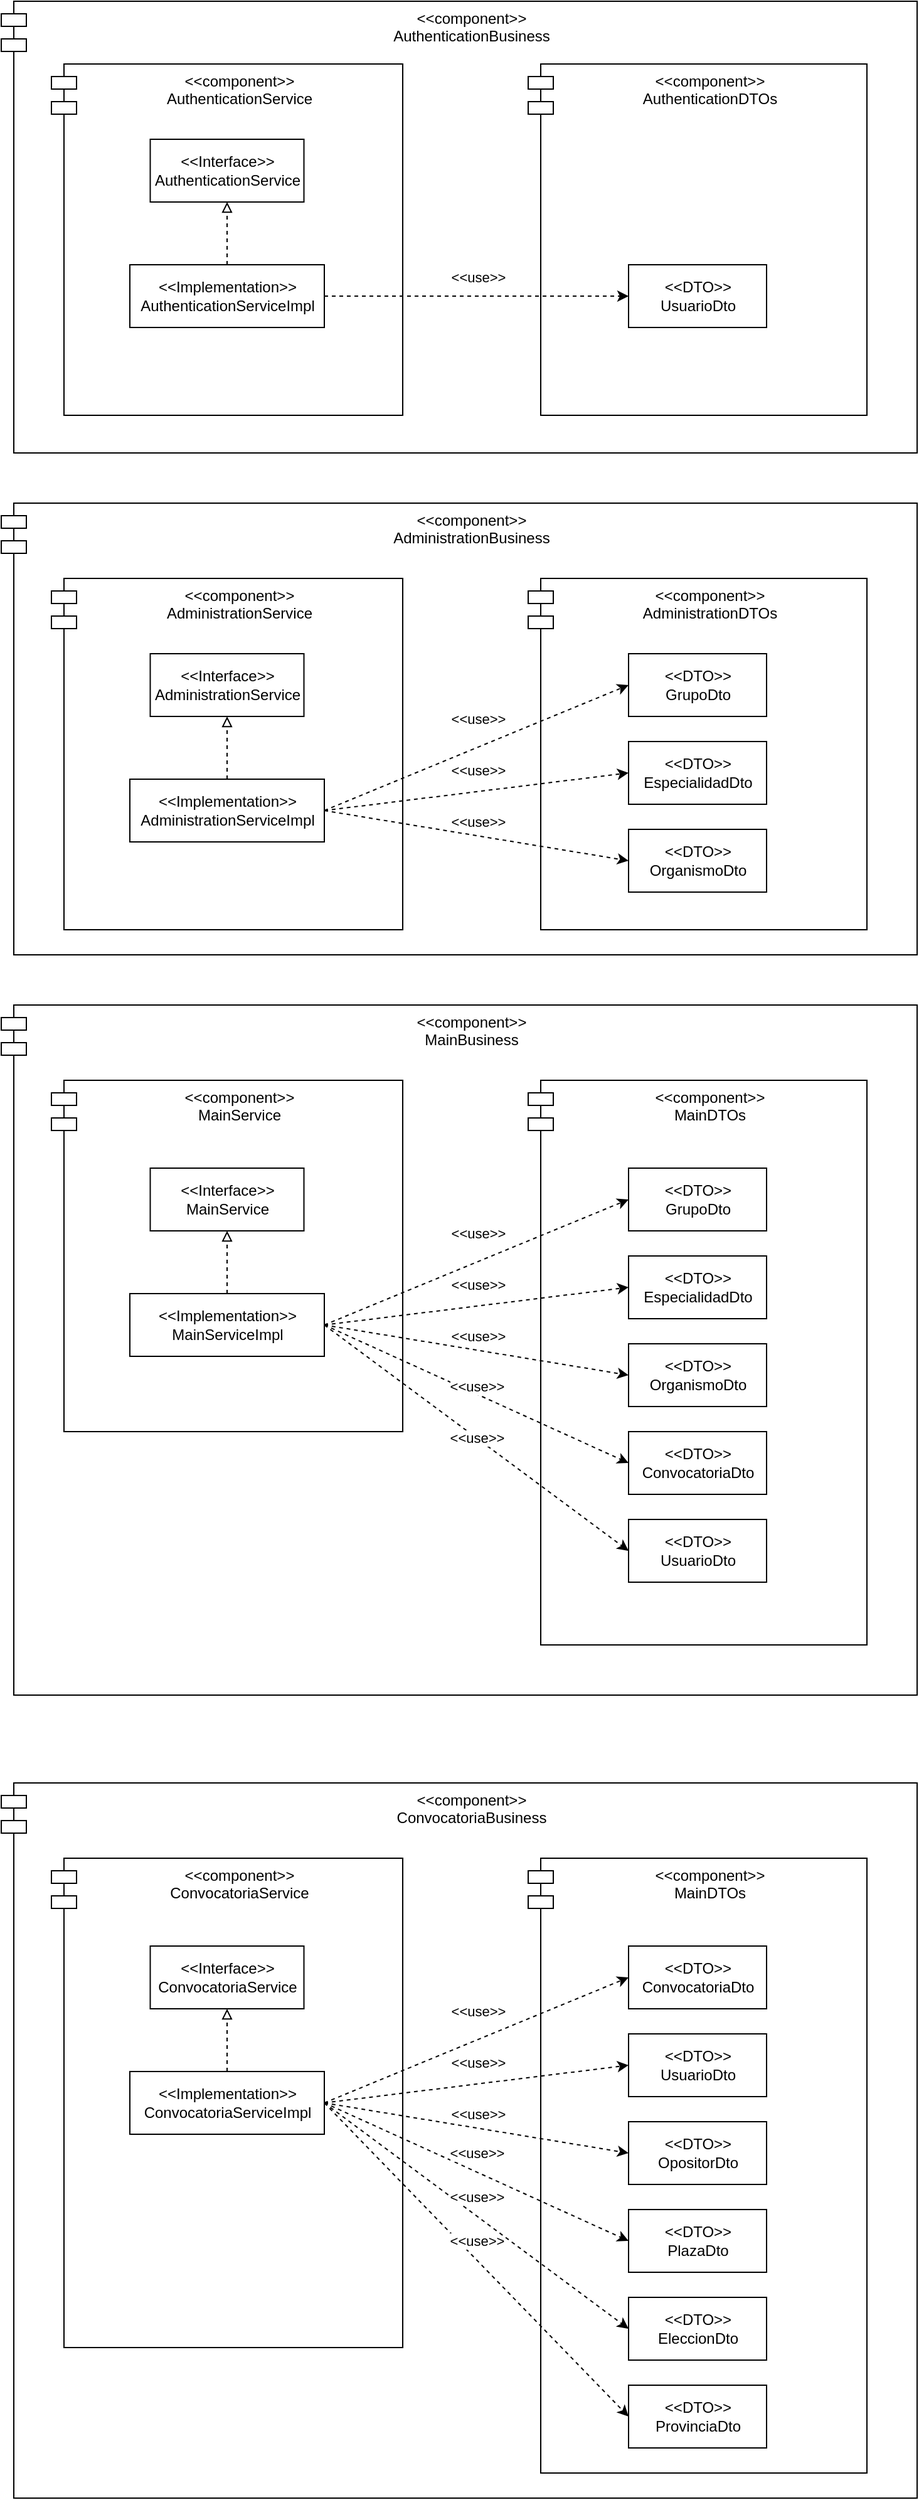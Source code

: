 <mxfile version="17.1.2" type="github">
  <diagram id="jmIH7N42caOvKsFyoirR" name="Page-1">
    <mxGraphModel dx="1422" dy="752" grid="1" gridSize="10" guides="1" tooltips="1" connect="1" arrows="1" fold="1" page="1" pageScale="1" pageWidth="827" pageHeight="1169" math="0" shadow="0">
      <root>
        <mxCell id="0" />
        <mxCell id="1" parent="0" />
        <mxCell id="muXD6YrY-UIbCJYSaRgn-1" value="&lt;&lt;component&gt;&gt;&#xa;AuthenticationBusiness" style="shape=module;align=left;spacingLeft=20;align=center;verticalAlign=top;" parent="1" vertex="1">
          <mxGeometry x="30" y="40" width="730" height="360" as="geometry" />
        </mxCell>
        <mxCell id="muXD6YrY-UIbCJYSaRgn-2" value="&lt;&lt;component&gt;&gt;&#xa;AuthenticationService" style="shape=module;align=left;spacingLeft=20;align=center;verticalAlign=top;" parent="1" vertex="1">
          <mxGeometry x="70" y="90" width="280" height="280" as="geometry" />
        </mxCell>
        <mxCell id="muXD6YrY-UIbCJYSaRgn-3" value="&lt;&lt;component&gt;&gt;&#xa;AuthenticationDTOs" style="shape=module;align=left;spacingLeft=20;align=center;verticalAlign=top;" parent="1" vertex="1">
          <mxGeometry x="450" y="90" width="270" height="280" as="geometry" />
        </mxCell>
        <mxCell id="muXD6YrY-UIbCJYSaRgn-4" value="&amp;lt;&amp;lt;DTO&amp;gt;&amp;gt;&lt;br&gt;UsuarioDto" style="html=1;" parent="1" vertex="1">
          <mxGeometry x="530" y="250" width="110" height="50" as="geometry" />
        </mxCell>
        <mxCell id="muXD6YrY-UIbCJYSaRgn-6" value="&amp;lt;&amp;lt;Interface&amp;gt;&amp;gt;&lt;br&gt;AuthenticationService" style="html=1;" parent="1" vertex="1">
          <mxGeometry x="148.75" y="150" width="122.5" height="50" as="geometry" />
        </mxCell>
        <mxCell id="muXD6YrY-UIbCJYSaRgn-7" value="&amp;lt;&amp;lt;Implementation&amp;gt;&amp;gt;&lt;br&gt;AuthenticationServiceImpl" style="html=1;" parent="1" vertex="1">
          <mxGeometry x="132.5" y="250" width="155" height="50" as="geometry" />
        </mxCell>
        <mxCell id="muXD6YrY-UIbCJYSaRgn-9" value="" style="endArrow=classic;html=1;rounded=0;entryX=0;entryY=0.5;entryDx=0;entryDy=0;dashed=1;exitX=1;exitY=0.5;exitDx=0;exitDy=0;" parent="1" source="muXD6YrY-UIbCJYSaRgn-7" target="muXD6YrY-UIbCJYSaRgn-4" edge="1">
          <mxGeometry width="50" height="50" relative="1" as="geometry">
            <mxPoint x="410" y="20" as="sourcePoint" />
            <mxPoint x="440" y="240" as="targetPoint" />
          </mxGeometry>
        </mxCell>
        <mxCell id="muXD6YrY-UIbCJYSaRgn-10" value="&amp;lt;&amp;lt;use&amp;gt;&amp;gt;" style="edgeLabel;html=1;align=center;verticalAlign=middle;resizable=0;points=[];" parent="muXD6YrY-UIbCJYSaRgn-9" vertex="1" connectable="0">
          <mxGeometry x="0.162" y="-1" relative="1" as="geometry">
            <mxPoint x="-19" y="-16" as="offset" />
          </mxGeometry>
        </mxCell>
        <mxCell id="muXD6YrY-UIbCJYSaRgn-15" value="" style="endArrow=block;html=1;rounded=0;entryX=0.5;entryY=1;entryDx=0;entryDy=0;dashed=1;exitX=0.5;exitY=0;exitDx=0;exitDy=0;endFill=0;" parent="1" source="muXD6YrY-UIbCJYSaRgn-7" target="muXD6YrY-UIbCJYSaRgn-6" edge="1">
          <mxGeometry width="50" height="50" relative="1" as="geometry">
            <mxPoint x="300" y="285" as="sourcePoint" />
            <mxPoint x="540" y="185" as="targetPoint" />
          </mxGeometry>
        </mxCell>
        <mxCell id="g3KSBir4U5HTZaD_zbtl-1" value="&lt;&lt;component&gt;&gt;&#xa;AdministrationBusiness" style="shape=module;align=left;spacingLeft=20;align=center;verticalAlign=top;" vertex="1" parent="1">
          <mxGeometry x="30" y="440" width="730" height="360" as="geometry" />
        </mxCell>
        <mxCell id="g3KSBir4U5HTZaD_zbtl-2" value="&lt;&lt;component&gt;&gt;&#xa;AdministrationService" style="shape=module;align=left;spacingLeft=20;align=center;verticalAlign=top;" vertex="1" parent="1">
          <mxGeometry x="70" y="500" width="280" height="280" as="geometry" />
        </mxCell>
        <mxCell id="g3KSBir4U5HTZaD_zbtl-3" value="&lt;&lt;component&gt;&gt;&#xa;AdministrationDTOs" style="shape=module;align=left;spacingLeft=20;align=center;verticalAlign=top;" vertex="1" parent="1">
          <mxGeometry x="450" y="500" width="270" height="280" as="geometry" />
        </mxCell>
        <mxCell id="g3KSBir4U5HTZaD_zbtl-4" value="&lt;div&gt;&amp;lt;&amp;lt;DTO&amp;gt;&amp;gt;&lt;/div&gt;&lt;div&gt;OrganismoDto&lt;/div&gt;" style="html=1;" vertex="1" parent="1">
          <mxGeometry x="530" y="700" width="110" height="50" as="geometry" />
        </mxCell>
        <mxCell id="g3KSBir4U5HTZaD_zbtl-5" value="&amp;lt;&amp;lt;Interface&amp;gt;&amp;gt;&lt;br&gt;AdministrationService" style="html=1;" vertex="1" parent="1">
          <mxGeometry x="148.75" y="560" width="122.5" height="50" as="geometry" />
        </mxCell>
        <mxCell id="g3KSBir4U5HTZaD_zbtl-6" value="&amp;lt;&amp;lt;Implementation&amp;gt;&amp;gt;&lt;br&gt;AdministrationServiceImpl" style="html=1;" vertex="1" parent="1">
          <mxGeometry x="132.5" y="660" width="155" height="50" as="geometry" />
        </mxCell>
        <mxCell id="g3KSBir4U5HTZaD_zbtl-7" value="" style="endArrow=classic;html=1;rounded=0;entryX=0;entryY=0.5;entryDx=0;entryDy=0;dashed=1;exitX=1;exitY=0.5;exitDx=0;exitDy=0;" edge="1" parent="1" source="g3KSBir4U5HTZaD_zbtl-6" target="g3KSBir4U5HTZaD_zbtl-4">
          <mxGeometry width="50" height="50" relative="1" as="geometry">
            <mxPoint x="410" y="430" as="sourcePoint" />
            <mxPoint x="440" y="650" as="targetPoint" />
          </mxGeometry>
        </mxCell>
        <mxCell id="g3KSBir4U5HTZaD_zbtl-8" value="&amp;lt;&amp;lt;use&amp;gt;&amp;gt;" style="edgeLabel;html=1;align=center;verticalAlign=middle;resizable=0;points=[];" vertex="1" connectable="0" parent="g3KSBir4U5HTZaD_zbtl-7">
          <mxGeometry x="0.162" y="-1" relative="1" as="geometry">
            <mxPoint x="-19" y="-16" as="offset" />
          </mxGeometry>
        </mxCell>
        <mxCell id="g3KSBir4U5HTZaD_zbtl-9" value="" style="endArrow=block;html=1;rounded=0;entryX=0.5;entryY=1;entryDx=0;entryDy=0;dashed=1;exitX=0.5;exitY=0;exitDx=0;exitDy=0;endFill=0;" edge="1" parent="1" source="g3KSBir4U5HTZaD_zbtl-6" target="g3KSBir4U5HTZaD_zbtl-5">
          <mxGeometry width="50" height="50" relative="1" as="geometry">
            <mxPoint x="300" y="695" as="sourcePoint" />
            <mxPoint x="540" y="595" as="targetPoint" />
          </mxGeometry>
        </mxCell>
        <mxCell id="g3KSBir4U5HTZaD_zbtl-10" value="&lt;div&gt;&amp;lt;&amp;lt;DTO&amp;gt;&amp;gt;&lt;/div&gt;&lt;div&gt;GrupoDto&lt;/div&gt;" style="html=1;" vertex="1" parent="1">
          <mxGeometry x="530" y="560" width="110" height="50" as="geometry" />
        </mxCell>
        <mxCell id="g3KSBir4U5HTZaD_zbtl-11" value="&lt;div&gt;&amp;lt;&amp;lt;DTO&amp;gt;&amp;gt;&lt;/div&gt;&lt;div&gt;EspecialidadDto&lt;/div&gt;" style="html=1;" vertex="1" parent="1">
          <mxGeometry x="530" y="630" width="110" height="50" as="geometry" />
        </mxCell>
        <mxCell id="g3KSBir4U5HTZaD_zbtl-12" value="" style="endArrow=classic;html=1;rounded=0;entryX=0;entryY=0.5;entryDx=0;entryDy=0;dashed=1;exitX=1;exitY=0.5;exitDx=0;exitDy=0;" edge="1" parent="1" source="g3KSBir4U5HTZaD_zbtl-6" target="g3KSBir4U5HTZaD_zbtl-11">
          <mxGeometry width="50" height="50" relative="1" as="geometry">
            <mxPoint x="297.5" y="695" as="sourcePoint" />
            <mxPoint x="540" y="735" as="targetPoint" />
          </mxGeometry>
        </mxCell>
        <mxCell id="g3KSBir4U5HTZaD_zbtl-13" value="&amp;lt;&amp;lt;use&amp;gt;&amp;gt;" style="edgeLabel;html=1;align=center;verticalAlign=middle;resizable=0;points=[];" vertex="1" connectable="0" parent="g3KSBir4U5HTZaD_zbtl-12">
          <mxGeometry x="0.162" y="-1" relative="1" as="geometry">
            <mxPoint x="-19" y="-16" as="offset" />
          </mxGeometry>
        </mxCell>
        <mxCell id="g3KSBir4U5HTZaD_zbtl-14" value="" style="endArrow=classic;html=1;rounded=0;entryX=0;entryY=0.5;entryDx=0;entryDy=0;dashed=1;exitX=1;exitY=0.5;exitDx=0;exitDy=0;" edge="1" parent="1" source="g3KSBir4U5HTZaD_zbtl-6" target="g3KSBir4U5HTZaD_zbtl-10">
          <mxGeometry width="50" height="50" relative="1" as="geometry">
            <mxPoint x="307.5" y="705" as="sourcePoint" />
            <mxPoint x="550" y="745" as="targetPoint" />
          </mxGeometry>
        </mxCell>
        <mxCell id="g3KSBir4U5HTZaD_zbtl-15" value="&amp;lt;&amp;lt;use&amp;gt;&amp;gt;" style="edgeLabel;html=1;align=center;verticalAlign=middle;resizable=0;points=[];" vertex="1" connectable="0" parent="g3KSBir4U5HTZaD_zbtl-14">
          <mxGeometry x="0.162" y="-1" relative="1" as="geometry">
            <mxPoint x="-19" y="-16" as="offset" />
          </mxGeometry>
        </mxCell>
        <mxCell id="g3KSBir4U5HTZaD_zbtl-16" value="&lt;&lt;component&gt;&gt;&#xa;MainBusiness" style="shape=module;align=left;spacingLeft=20;align=center;verticalAlign=top;" vertex="1" parent="1">
          <mxGeometry x="30" y="840" width="730" height="550" as="geometry" />
        </mxCell>
        <mxCell id="g3KSBir4U5HTZaD_zbtl-17" value="&lt;&lt;component&gt;&gt;&#xa;MainService" style="shape=module;align=left;spacingLeft=20;align=center;verticalAlign=top;" vertex="1" parent="1">
          <mxGeometry x="70" y="900" width="280" height="280" as="geometry" />
        </mxCell>
        <mxCell id="g3KSBir4U5HTZaD_zbtl-18" value="&lt;&lt;component&gt;&gt;&#xa;MainDTOs" style="shape=module;align=left;spacingLeft=20;align=center;verticalAlign=top;" vertex="1" parent="1">
          <mxGeometry x="450" y="900" width="270" height="450" as="geometry" />
        </mxCell>
        <mxCell id="g3KSBir4U5HTZaD_zbtl-19" value="&lt;div&gt;&amp;lt;&amp;lt;DTO&amp;gt;&amp;gt;&lt;/div&gt;&lt;div&gt;OrganismoDto&lt;/div&gt;" style="html=1;" vertex="1" parent="1">
          <mxGeometry x="530" y="1110" width="110" height="50" as="geometry" />
        </mxCell>
        <mxCell id="g3KSBir4U5HTZaD_zbtl-20" value="&amp;lt;&amp;lt;Interface&amp;gt;&amp;gt;&lt;br&gt;MainService" style="html=1;" vertex="1" parent="1">
          <mxGeometry x="148.75" y="970" width="122.5" height="50" as="geometry" />
        </mxCell>
        <mxCell id="g3KSBir4U5HTZaD_zbtl-21" value="&amp;lt;&amp;lt;Implementation&amp;gt;&amp;gt;&lt;br&gt;MainServiceImpl" style="html=1;" vertex="1" parent="1">
          <mxGeometry x="132.5" y="1070" width="155" height="50" as="geometry" />
        </mxCell>
        <mxCell id="g3KSBir4U5HTZaD_zbtl-22" value="" style="endArrow=classic;html=1;rounded=0;entryX=0;entryY=0.5;entryDx=0;entryDy=0;dashed=1;exitX=1;exitY=0.5;exitDx=0;exitDy=0;" edge="1" parent="1" source="g3KSBir4U5HTZaD_zbtl-21" target="g3KSBir4U5HTZaD_zbtl-19">
          <mxGeometry width="50" height="50" relative="1" as="geometry">
            <mxPoint x="410" y="840" as="sourcePoint" />
            <mxPoint x="440" y="1060" as="targetPoint" />
          </mxGeometry>
        </mxCell>
        <mxCell id="g3KSBir4U5HTZaD_zbtl-23" value="&amp;lt;&amp;lt;use&amp;gt;&amp;gt;" style="edgeLabel;html=1;align=center;verticalAlign=middle;resizable=0;points=[];" vertex="1" connectable="0" parent="g3KSBir4U5HTZaD_zbtl-22">
          <mxGeometry x="0.162" y="-1" relative="1" as="geometry">
            <mxPoint x="-19" y="-16" as="offset" />
          </mxGeometry>
        </mxCell>
        <mxCell id="g3KSBir4U5HTZaD_zbtl-24" value="" style="endArrow=block;html=1;rounded=0;entryX=0.5;entryY=1;entryDx=0;entryDy=0;dashed=1;exitX=0.5;exitY=0;exitDx=0;exitDy=0;endFill=0;" edge="1" parent="1" source="g3KSBir4U5HTZaD_zbtl-21" target="g3KSBir4U5HTZaD_zbtl-20">
          <mxGeometry width="50" height="50" relative="1" as="geometry">
            <mxPoint x="300" y="1105" as="sourcePoint" />
            <mxPoint x="540" y="1005" as="targetPoint" />
          </mxGeometry>
        </mxCell>
        <mxCell id="g3KSBir4U5HTZaD_zbtl-25" value="&lt;div&gt;&amp;lt;&amp;lt;DTO&amp;gt;&amp;gt;&lt;/div&gt;&lt;div&gt;GrupoDto&lt;/div&gt;" style="html=1;" vertex="1" parent="1">
          <mxGeometry x="530" y="970" width="110" height="50" as="geometry" />
        </mxCell>
        <mxCell id="g3KSBir4U5HTZaD_zbtl-26" value="&lt;div&gt;&amp;lt;&amp;lt;DTO&amp;gt;&amp;gt;&lt;/div&gt;&lt;div&gt;EspecialidadDto&lt;/div&gt;" style="html=1;" vertex="1" parent="1">
          <mxGeometry x="530" y="1040" width="110" height="50" as="geometry" />
        </mxCell>
        <mxCell id="g3KSBir4U5HTZaD_zbtl-27" value="" style="endArrow=classic;html=1;rounded=0;entryX=0;entryY=0.5;entryDx=0;entryDy=0;dashed=1;exitX=1;exitY=0.5;exitDx=0;exitDy=0;" edge="1" parent="1" source="g3KSBir4U5HTZaD_zbtl-21" target="g3KSBir4U5HTZaD_zbtl-26">
          <mxGeometry width="50" height="50" relative="1" as="geometry">
            <mxPoint x="297.5" y="1105" as="sourcePoint" />
            <mxPoint x="540" y="1145" as="targetPoint" />
          </mxGeometry>
        </mxCell>
        <mxCell id="g3KSBir4U5HTZaD_zbtl-28" value="&amp;lt;&amp;lt;use&amp;gt;&amp;gt;" style="edgeLabel;html=1;align=center;verticalAlign=middle;resizable=0;points=[];" vertex="1" connectable="0" parent="g3KSBir4U5HTZaD_zbtl-27">
          <mxGeometry x="0.162" y="-1" relative="1" as="geometry">
            <mxPoint x="-19" y="-16" as="offset" />
          </mxGeometry>
        </mxCell>
        <mxCell id="g3KSBir4U5HTZaD_zbtl-29" value="" style="endArrow=classic;html=1;rounded=0;entryX=0;entryY=0.5;entryDx=0;entryDy=0;dashed=1;exitX=1;exitY=0.5;exitDx=0;exitDy=0;" edge="1" parent="1" source="g3KSBir4U5HTZaD_zbtl-21" target="g3KSBir4U5HTZaD_zbtl-25">
          <mxGeometry width="50" height="50" relative="1" as="geometry">
            <mxPoint x="307.5" y="1115" as="sourcePoint" />
            <mxPoint x="550" y="1155" as="targetPoint" />
          </mxGeometry>
        </mxCell>
        <mxCell id="g3KSBir4U5HTZaD_zbtl-30" value="&amp;lt;&amp;lt;use&amp;gt;&amp;gt;" style="edgeLabel;html=1;align=center;verticalAlign=middle;resizable=0;points=[];" vertex="1" connectable="0" parent="g3KSBir4U5HTZaD_zbtl-29">
          <mxGeometry x="0.162" y="-1" relative="1" as="geometry">
            <mxPoint x="-19" y="-16" as="offset" />
          </mxGeometry>
        </mxCell>
        <mxCell id="g3KSBir4U5HTZaD_zbtl-31" value="&lt;&lt;component&gt;&gt;&#xa;ConvocatoriaBusiness" style="shape=module;align=left;spacingLeft=20;align=center;verticalAlign=top;" vertex="1" parent="1">
          <mxGeometry x="30" y="1460" width="730" height="570" as="geometry" />
        </mxCell>
        <mxCell id="g3KSBir4U5HTZaD_zbtl-32" value="&lt;&lt;component&gt;&gt;&#xa;ConvocatoriaService" style="shape=module;align=left;spacingLeft=20;align=center;verticalAlign=top;" vertex="1" parent="1">
          <mxGeometry x="70" y="1520" width="280" height="390" as="geometry" />
        </mxCell>
        <mxCell id="g3KSBir4U5HTZaD_zbtl-33" value="&lt;&lt;component&gt;&gt;&#xa;MainDTOs" style="shape=module;align=left;spacingLeft=20;align=center;verticalAlign=top;" vertex="1" parent="1">
          <mxGeometry x="450" y="1520" width="270" height="490" as="geometry" />
        </mxCell>
        <mxCell id="g3KSBir4U5HTZaD_zbtl-34" value="&lt;div&gt;&amp;lt;&amp;lt;DTO&amp;gt;&amp;gt;&lt;/div&gt;&lt;div&gt;ProvinciaDto&lt;/div&gt;" style="html=1;" vertex="1" parent="1">
          <mxGeometry x="530" y="1940" width="110" height="50" as="geometry" />
        </mxCell>
        <mxCell id="g3KSBir4U5HTZaD_zbtl-35" value="&amp;lt;&amp;lt;Interface&amp;gt;&amp;gt;&lt;br&gt;ConvocatoriaService" style="html=1;" vertex="1" parent="1">
          <mxGeometry x="148.75" y="1590" width="122.5" height="50" as="geometry" />
        </mxCell>
        <mxCell id="g3KSBir4U5HTZaD_zbtl-36" value="&amp;lt;&amp;lt;Implementation&amp;gt;&amp;gt;&lt;br&gt;ConvocatoriaServiceImpl" style="html=1;" vertex="1" parent="1">
          <mxGeometry x="132.5" y="1690" width="155" height="50" as="geometry" />
        </mxCell>
        <mxCell id="g3KSBir4U5HTZaD_zbtl-37" value="" style="endArrow=classic;html=1;rounded=0;entryX=0;entryY=0.5;entryDx=0;entryDy=0;dashed=1;exitX=1;exitY=0.5;exitDx=0;exitDy=0;" edge="1" parent="1" source="g3KSBir4U5HTZaD_zbtl-36" target="g3KSBir4U5HTZaD_zbtl-34">
          <mxGeometry width="50" height="50" relative="1" as="geometry">
            <mxPoint x="410" y="1460" as="sourcePoint" />
            <mxPoint x="440" y="1680" as="targetPoint" />
          </mxGeometry>
        </mxCell>
        <mxCell id="g3KSBir4U5HTZaD_zbtl-38" value="&amp;lt;&amp;lt;use&amp;gt;&amp;gt;" style="edgeLabel;html=1;align=center;verticalAlign=middle;resizable=0;points=[];" vertex="1" connectable="0" parent="g3KSBir4U5HTZaD_zbtl-37">
          <mxGeometry x="0.162" y="-1" relative="1" as="geometry">
            <mxPoint x="-19" y="-36" as="offset" />
          </mxGeometry>
        </mxCell>
        <mxCell id="g3KSBir4U5HTZaD_zbtl-39" value="" style="endArrow=block;html=1;rounded=0;entryX=0.5;entryY=1;entryDx=0;entryDy=0;dashed=1;exitX=0.5;exitY=0;exitDx=0;exitDy=0;endFill=0;" edge="1" parent="1" source="g3KSBir4U5HTZaD_zbtl-36" target="g3KSBir4U5HTZaD_zbtl-35">
          <mxGeometry width="50" height="50" relative="1" as="geometry">
            <mxPoint x="300" y="1725" as="sourcePoint" />
            <mxPoint x="540" y="1625" as="targetPoint" />
          </mxGeometry>
        </mxCell>
        <mxCell id="g3KSBir4U5HTZaD_zbtl-40" value="&lt;div&gt;&amp;lt;&amp;lt;DTO&amp;gt;&amp;gt;&lt;/div&gt;&lt;div&gt;ConvocatoriaDto&lt;/div&gt;" style="html=1;" vertex="1" parent="1">
          <mxGeometry x="530" y="1590" width="110" height="50" as="geometry" />
        </mxCell>
        <mxCell id="g3KSBir4U5HTZaD_zbtl-41" value="&lt;div&gt;&amp;lt;&amp;lt;DTO&amp;gt;&amp;gt;&lt;/div&gt;&lt;div&gt;PlazaDto&lt;/div&gt;" style="html=1;" vertex="1" parent="1">
          <mxGeometry x="530" y="1800" width="110" height="50" as="geometry" />
        </mxCell>
        <mxCell id="g3KSBir4U5HTZaD_zbtl-42" value="" style="endArrow=classic;html=1;rounded=0;entryX=0;entryY=0.5;entryDx=0;entryDy=0;dashed=1;exitX=1;exitY=0.5;exitDx=0;exitDy=0;" edge="1" parent="1" source="g3KSBir4U5HTZaD_zbtl-36" target="g3KSBir4U5HTZaD_zbtl-41">
          <mxGeometry width="50" height="50" relative="1" as="geometry">
            <mxPoint x="297.5" y="1725" as="sourcePoint" />
            <mxPoint x="540" y="1765" as="targetPoint" />
          </mxGeometry>
        </mxCell>
        <mxCell id="g3KSBir4U5HTZaD_zbtl-43" value="&amp;lt;&amp;lt;use&amp;gt;&amp;gt;" style="edgeLabel;html=1;align=center;verticalAlign=middle;resizable=0;points=[];" vertex="1" connectable="0" parent="g3KSBir4U5HTZaD_zbtl-42">
          <mxGeometry x="0.162" y="-1" relative="1" as="geometry">
            <mxPoint x="-19" y="-25" as="offset" />
          </mxGeometry>
        </mxCell>
        <mxCell id="g3KSBir4U5HTZaD_zbtl-44" value="" style="endArrow=classic;html=1;rounded=0;entryX=0;entryY=0.5;entryDx=0;entryDy=0;dashed=1;exitX=1;exitY=0.5;exitDx=0;exitDy=0;" edge="1" parent="1" source="g3KSBir4U5HTZaD_zbtl-36" target="g3KSBir4U5HTZaD_zbtl-40">
          <mxGeometry width="50" height="50" relative="1" as="geometry">
            <mxPoint x="307.5" y="1735" as="sourcePoint" />
            <mxPoint x="550" y="1775" as="targetPoint" />
          </mxGeometry>
        </mxCell>
        <mxCell id="g3KSBir4U5HTZaD_zbtl-45" value="&amp;lt;&amp;lt;use&amp;gt;&amp;gt;" style="edgeLabel;html=1;align=center;verticalAlign=middle;resizable=0;points=[];" vertex="1" connectable="0" parent="g3KSBir4U5HTZaD_zbtl-44">
          <mxGeometry x="0.162" y="-1" relative="1" as="geometry">
            <mxPoint x="-19" y="-16" as="offset" />
          </mxGeometry>
        </mxCell>
        <mxCell id="g3KSBir4U5HTZaD_zbtl-46" value="&lt;div&gt;&amp;lt;&amp;lt;DTO&amp;gt;&amp;gt;&lt;/div&gt;&lt;div&gt;UsuarioDto&lt;/div&gt;" style="html=1;" vertex="1" parent="1">
          <mxGeometry x="530" y="1660" width="110" height="50" as="geometry" />
        </mxCell>
        <mxCell id="g3KSBir4U5HTZaD_zbtl-47" value="&lt;div&gt;&amp;lt;&amp;lt;DTO&amp;gt;&amp;gt;&lt;/div&gt;&lt;div&gt;OpositorDto&lt;/div&gt;" style="html=1;" vertex="1" parent="1">
          <mxGeometry x="530" y="1730" width="110" height="50" as="geometry" />
        </mxCell>
        <mxCell id="g3KSBir4U5HTZaD_zbtl-48" value="&lt;div&gt;&amp;lt;&amp;lt;DTO&amp;gt;&amp;gt;&lt;/div&gt;&lt;div&gt;EleccionDto&lt;/div&gt;" style="html=1;" vertex="1" parent="1">
          <mxGeometry x="530" y="1870" width="110" height="50" as="geometry" />
        </mxCell>
        <mxCell id="g3KSBir4U5HTZaD_zbtl-49" value="" style="endArrow=classic;html=1;rounded=0;entryX=0;entryY=0.5;entryDx=0;entryDy=0;dashed=1;exitX=1;exitY=0.5;exitDx=0;exitDy=0;" edge="1" parent="1" source="g3KSBir4U5HTZaD_zbtl-36" target="g3KSBir4U5HTZaD_zbtl-46">
          <mxGeometry width="50" height="50" relative="1" as="geometry">
            <mxPoint x="297.5" y="1725" as="sourcePoint" />
            <mxPoint x="540" y="1625" as="targetPoint" />
          </mxGeometry>
        </mxCell>
        <mxCell id="g3KSBir4U5HTZaD_zbtl-50" value="&amp;lt;&amp;lt;use&amp;gt;&amp;gt;" style="edgeLabel;html=1;align=center;verticalAlign=middle;resizable=0;points=[];" vertex="1" connectable="0" parent="g3KSBir4U5HTZaD_zbtl-49">
          <mxGeometry x="0.162" y="-1" relative="1" as="geometry">
            <mxPoint x="-19" y="-16" as="offset" />
          </mxGeometry>
        </mxCell>
        <mxCell id="g3KSBir4U5HTZaD_zbtl-51" value="" style="endArrow=classic;html=1;rounded=0;entryX=0;entryY=0.5;entryDx=0;entryDy=0;dashed=1;exitX=1;exitY=0.5;exitDx=0;exitDy=0;" edge="1" parent="1" source="g3KSBir4U5HTZaD_zbtl-36" target="g3KSBir4U5HTZaD_zbtl-47">
          <mxGeometry width="50" height="50" relative="1" as="geometry">
            <mxPoint x="307.5" y="1735" as="sourcePoint" />
            <mxPoint x="550" y="1635" as="targetPoint" />
          </mxGeometry>
        </mxCell>
        <mxCell id="g3KSBir4U5HTZaD_zbtl-52" value="&amp;lt;&amp;lt;use&amp;gt;&amp;gt;" style="edgeLabel;html=1;align=center;verticalAlign=middle;resizable=0;points=[];" vertex="1" connectable="0" parent="g3KSBir4U5HTZaD_zbtl-51">
          <mxGeometry x="0.162" y="-1" relative="1" as="geometry">
            <mxPoint x="-19" y="-16" as="offset" />
          </mxGeometry>
        </mxCell>
        <mxCell id="g3KSBir4U5HTZaD_zbtl-53" value="" style="endArrow=classic;html=1;rounded=0;entryX=0;entryY=0.5;entryDx=0;entryDy=0;dashed=1;exitX=1;exitY=0.5;exitDx=0;exitDy=0;" edge="1" parent="1" source="g3KSBir4U5HTZaD_zbtl-36" target="g3KSBir4U5HTZaD_zbtl-48">
          <mxGeometry width="50" height="50" relative="1" as="geometry">
            <mxPoint x="317.5" y="1745" as="sourcePoint" />
            <mxPoint x="560" y="1645" as="targetPoint" />
          </mxGeometry>
        </mxCell>
        <mxCell id="g3KSBir4U5HTZaD_zbtl-54" value="&amp;lt;&amp;lt;use&amp;gt;&amp;gt;" style="edgeLabel;html=1;align=center;verticalAlign=middle;resizable=0;points=[];" vertex="1" connectable="0" parent="g3KSBir4U5HTZaD_zbtl-53">
          <mxGeometry x="0.162" y="-1" relative="1" as="geometry">
            <mxPoint x="-19" y="-31" as="offset" />
          </mxGeometry>
        </mxCell>
        <mxCell id="g3KSBir4U5HTZaD_zbtl-55" value="&lt;div&gt;&amp;lt;&amp;lt;DTO&amp;gt;&amp;gt;&lt;/div&gt;&lt;div&gt;ConvocatoriaDto&lt;/div&gt;" style="html=1;" vertex="1" parent="1">
          <mxGeometry x="530" y="1180" width="110" height="50" as="geometry" />
        </mxCell>
        <mxCell id="g3KSBir4U5HTZaD_zbtl-56" value="" style="endArrow=classic;html=1;rounded=0;entryX=0;entryY=0.5;entryDx=0;entryDy=0;dashed=1;exitX=1;exitY=0.5;exitDx=0;exitDy=0;" edge="1" parent="1" target="g3KSBir4U5HTZaD_zbtl-55" source="g3KSBir4U5HTZaD_zbtl-21">
          <mxGeometry width="50" height="50" relative="1" as="geometry">
            <mxPoint x="287.5" y="1305" as="sourcePoint" />
            <mxPoint x="550" y="1365" as="targetPoint" />
          </mxGeometry>
        </mxCell>
        <mxCell id="g3KSBir4U5HTZaD_zbtl-57" value="&amp;lt;&amp;lt;use&amp;gt;&amp;gt;" style="edgeLabel;html=1;align=center;verticalAlign=middle;resizable=0;points=[];" vertex="1" connectable="0" parent="g3KSBir4U5HTZaD_zbtl-56">
          <mxGeometry x="0.162" y="-1" relative="1" as="geometry">
            <mxPoint x="-19" y="-16" as="offset" />
          </mxGeometry>
        </mxCell>
        <mxCell id="g3KSBir4U5HTZaD_zbtl-58" value="&lt;div&gt;&amp;lt;&amp;lt;DTO&amp;gt;&amp;gt;&lt;/div&gt;&lt;div&gt;UsuarioDto&lt;/div&gt;" style="html=1;" vertex="1" parent="1">
          <mxGeometry x="530" y="1250" width="110" height="50" as="geometry" />
        </mxCell>
        <mxCell id="g3KSBir4U5HTZaD_zbtl-59" value="" style="endArrow=classic;html=1;rounded=0;entryX=0;entryY=0.5;entryDx=0;entryDy=0;dashed=1;exitX=1;exitY=0.5;exitDx=0;exitDy=0;" edge="1" parent="1" target="g3KSBir4U5HTZaD_zbtl-58" source="g3KSBir4U5HTZaD_zbtl-21">
          <mxGeometry width="50" height="50" relative="1" as="geometry">
            <mxPoint x="287.5" y="1305" as="sourcePoint" />
            <mxPoint x="540" y="1215" as="targetPoint" />
          </mxGeometry>
        </mxCell>
        <mxCell id="g3KSBir4U5HTZaD_zbtl-60" value="&amp;lt;&amp;lt;use&amp;gt;&amp;gt;" style="edgeLabel;html=1;align=center;verticalAlign=middle;resizable=0;points=[];" vertex="1" connectable="0" parent="g3KSBir4U5HTZaD_zbtl-59">
          <mxGeometry x="0.162" y="-1" relative="1" as="geometry">
            <mxPoint x="-19" y="-16" as="offset" />
          </mxGeometry>
        </mxCell>
      </root>
    </mxGraphModel>
  </diagram>
</mxfile>
